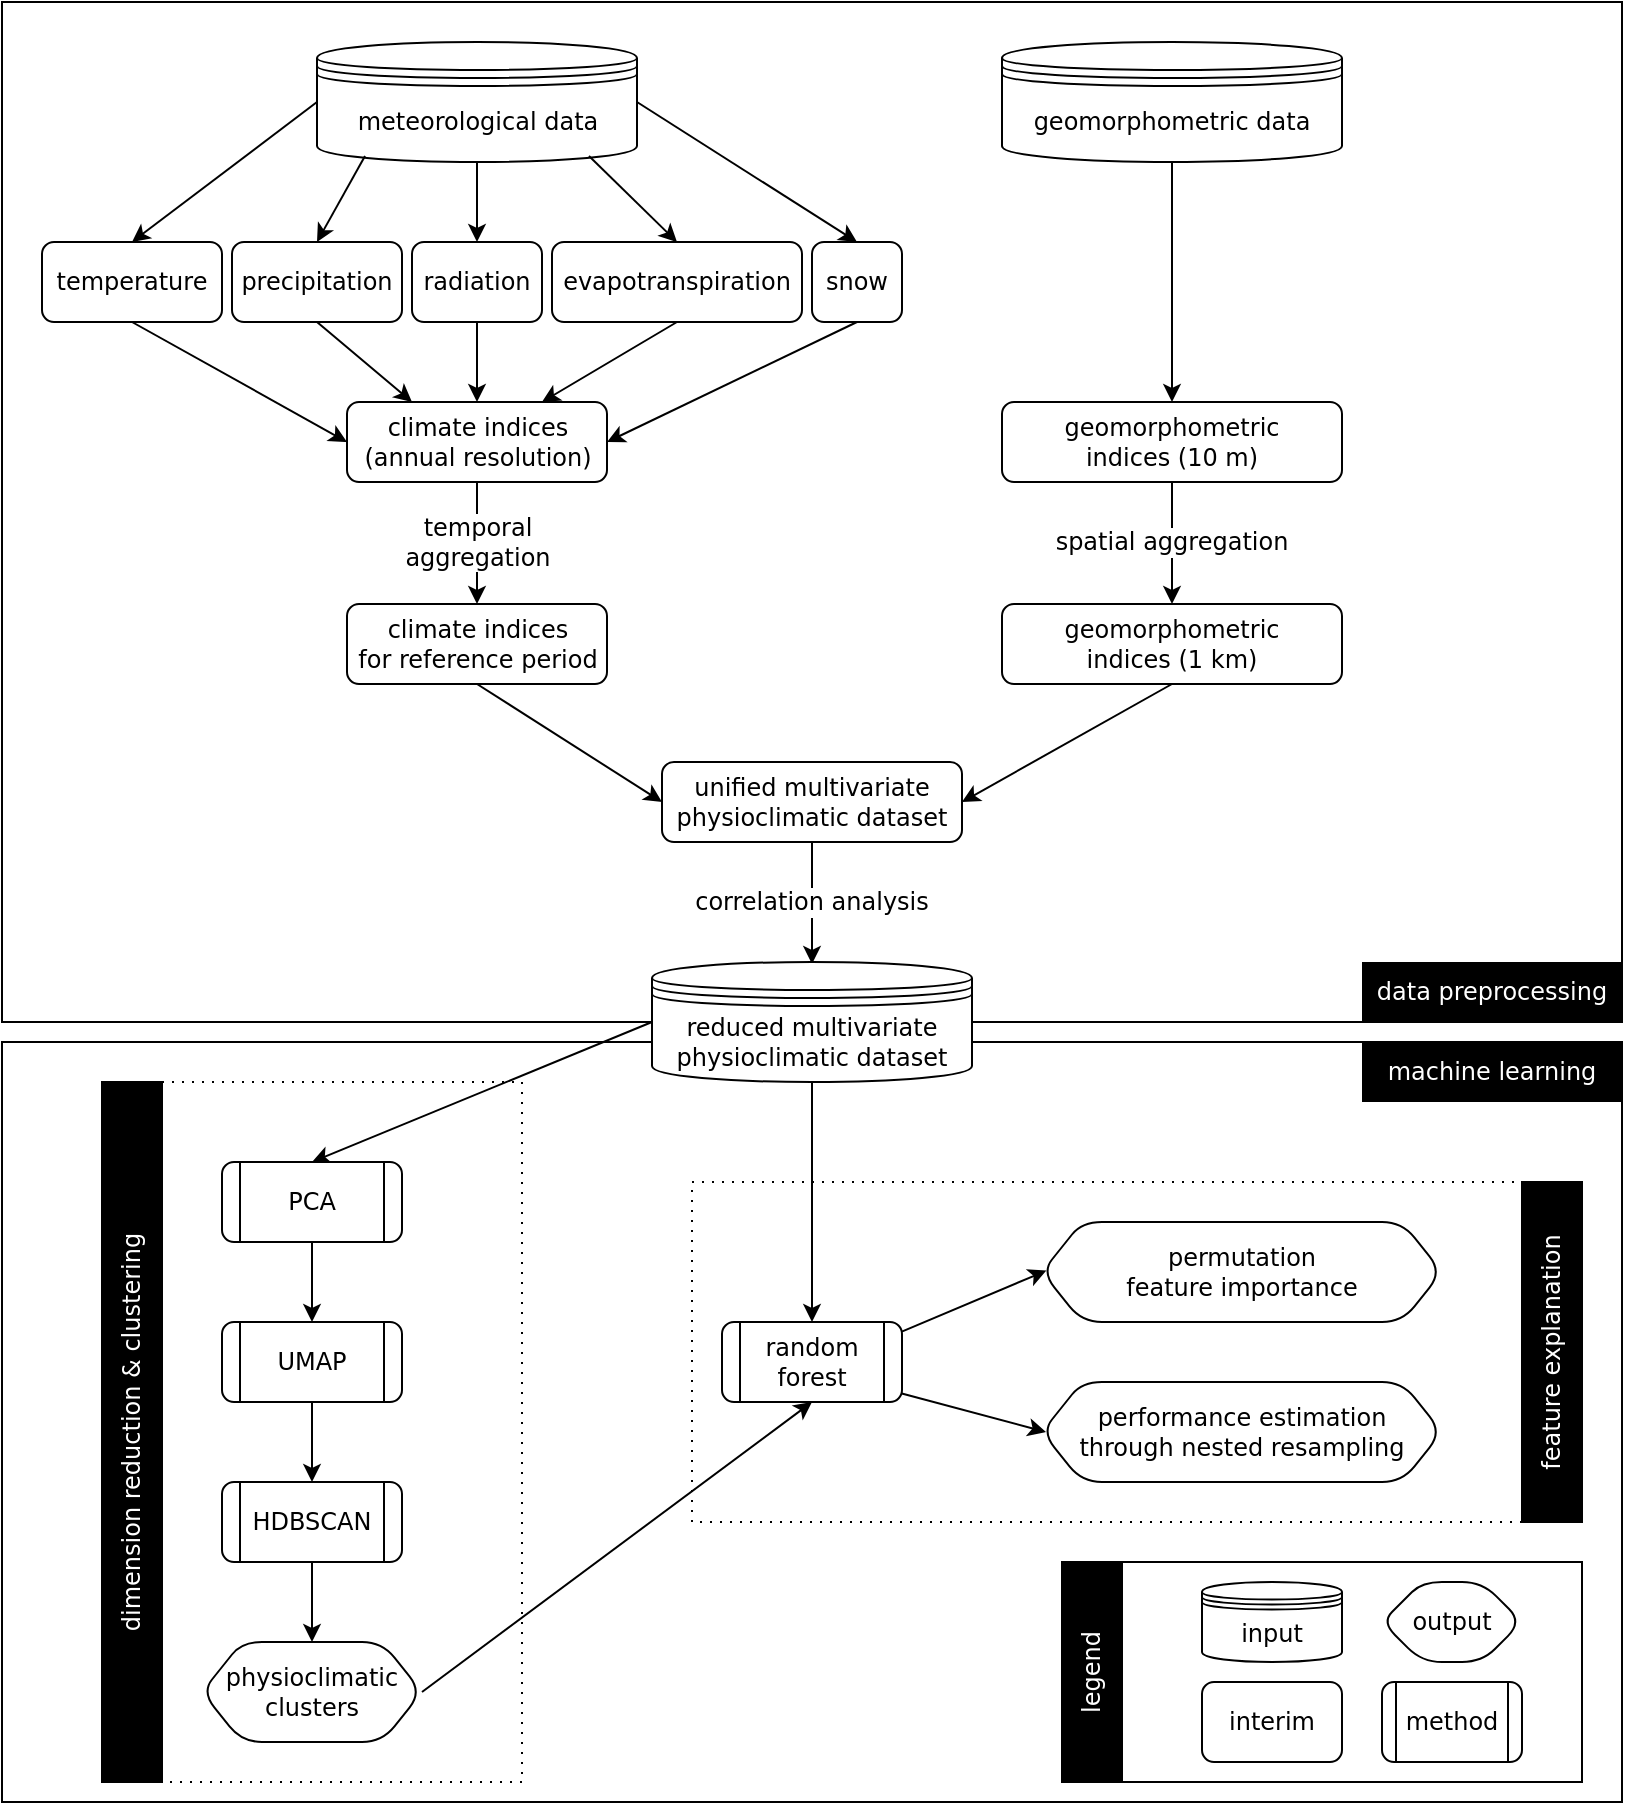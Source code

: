 <mxfile version="24.6.4" type="device">
  <diagram name="Page-1" id="ViPQN63S1mp-XaiV8Z7h">
    <mxGraphModel dx="1434" dy="765" grid="1" gridSize="10" guides="1" tooltips="1" connect="1" arrows="1" fold="1" page="1" pageScale="1" pageWidth="850" pageHeight="1100" math="0" shadow="0">
      <root>
        <mxCell id="0" />
        <mxCell id="1" parent="0" />
        <mxCell id="fKJwOzvC_GPMwq2bhwvZ-22" value="" style="rounded=0;whiteSpace=wrap;html=1;fillColor=none;fontFamily=DejaVu Sans;fontSource=https%3A%2F%2Ffonts.googleapis.com%2Fcss%3Ffamily%3DDejaVu%2BSans;" vertex="1" parent="1">
          <mxGeometry x="560" y="780" width="230" height="110" as="geometry" />
        </mxCell>
        <mxCell id="fKJwOzvC_GPMwq2bhwvZ-10" value="" style="rounded=0;whiteSpace=wrap;html=1;fillColor=none;fontFamily=DejaVu Sans;fontSource=https%3A%2F%2Ffonts.googleapis.com%2Fcss%3Ffamily%3DDejaVu%2BSans;" vertex="1" parent="1">
          <mxGeometry y="520" width="810" height="380" as="geometry" />
        </mxCell>
        <mxCell id="fKJwOzvC_GPMwq2bhwvZ-17" value="" style="rounded=0;whiteSpace=wrap;html=1;fillColor=none;dashed=1;dashPattern=1 4;fontFamily=DejaVu Sans;fontSource=https%3A%2F%2Ffonts.googleapis.com%2Fcss%3Ffamily%3DDejaVu%2BSans;" vertex="1" parent="1">
          <mxGeometry x="80" y="540" width="180" height="350" as="geometry" />
        </mxCell>
        <mxCell id="fKJwOzvC_GPMwq2bhwvZ-9" value="" style="rounded=0;whiteSpace=wrap;html=1;fillColor=none;fontFamily=DejaVu Sans;fontSource=https%3A%2F%2Ffonts.googleapis.com%2Fcss%3Ffamily%3DDejaVu%2BSans;" vertex="1" parent="1">
          <mxGeometry width="810" height="510" as="geometry" />
        </mxCell>
        <mxCell id="0fsEJkKA3HwkQEQxNkGz-1" value="&lt;font&gt;temperature&lt;/font&gt;" style="rounded=1;whiteSpace=wrap;html=1;fontFamily=DejaVu Sans;fontSource=https%3A%2F%2Ffonts.googleapis.com%2Fcss%3Ffamily%3DDejaVu%2BSans;" parent="1" vertex="1">
          <mxGeometry x="20" y="120" width="90" height="40" as="geometry" />
        </mxCell>
        <mxCell id="0fsEJkKA3HwkQEQxNkGz-2" value="&lt;font data-font-src=&quot;https://fonts.googleapis.com/css?family=DejaVu+Sans&quot;&gt;meteorological data&lt;br&gt;&lt;/font&gt;" style="shape=datastore;whiteSpace=wrap;html=1;fontFamily=DejaVu Sans;fontSource=https%3A%2F%2Ffonts.googleapis.com%2Fcss%3Ffamily%3DDejaVu%2BSans;" parent="1" vertex="1">
          <mxGeometry x="157.5" y="20" width="160" height="60" as="geometry" />
        </mxCell>
        <mxCell id="0fsEJkKA3HwkQEQxNkGz-3" value="&lt;font data-font-src=&quot;https://fonts.googleapis.com/css?family=DejaVu+Sans&quot;&gt;geomorphometric data&lt;/font&gt;" style="shape=datastore;whiteSpace=wrap;html=1;fontFamily=DejaVu Sans;fontSource=https%3A%2F%2Ffonts.googleapis.com%2Fcss%3Ffamily%3DDejaVu%2BSans;" parent="1" vertex="1">
          <mxGeometry x="500" y="20" width="170" height="60" as="geometry" />
        </mxCell>
        <mxCell id="0fsEJkKA3HwkQEQxNkGz-5" value="precipitation" style="rounded=1;whiteSpace=wrap;html=1;fontFamily=DejaVu Sans;fontSource=https%3A%2F%2Ffonts.googleapis.com%2Fcss%3Ffamily%3DDejaVu%2BSans;" parent="1" vertex="1">
          <mxGeometry x="115" y="120" width="85" height="40" as="geometry" />
        </mxCell>
        <mxCell id="0fsEJkKA3HwkQEQxNkGz-7" value="radiation" style="rounded=1;whiteSpace=wrap;html=1;fontFamily=DejaVu Sans;fontSource=https%3A%2F%2Ffonts.googleapis.com%2Fcss%3Ffamily%3DDejaVu%2BSans;glass=0;" parent="1" vertex="1">
          <mxGeometry x="205" y="120" width="65" height="40" as="geometry" />
        </mxCell>
        <mxCell id="0fsEJkKA3HwkQEQxNkGz-8" value="evapotranspiration" style="rounded=1;whiteSpace=wrap;html=1;fontFamily=DejaVu Sans;fontSource=https%3A%2F%2Ffonts.googleapis.com%2Fcss%3Ffamily%3DDejaVu%2BSans;" parent="1" vertex="1">
          <mxGeometry x="275" y="120" width="125" height="40" as="geometry" />
        </mxCell>
        <mxCell id="0fsEJkKA3HwkQEQxNkGz-9" value="snow" style="rounded=1;whiteSpace=wrap;html=1;fontFamily=DejaVu Sans;fontSource=https%3A%2F%2Ffonts.googleapis.com%2Fcss%3Ffamily%3DDejaVu%2BSans;" parent="1" vertex="1">
          <mxGeometry x="405" y="120" width="45" height="40" as="geometry" />
        </mxCell>
        <mxCell id="0fsEJkKA3HwkQEQxNkGz-13" value="" style="endArrow=classic;html=1;rounded=0;fontFamily=DejaVu Sans;fontSource=https%3A%2F%2Ffonts.googleapis.com%2Fcss%3Ffamily%3DDejaVu%2BSans;exitX=0;exitY=0.5;exitDx=0;exitDy=0;entryX=0.5;entryY=0;entryDx=0;entryDy=0;" parent="1" source="0fsEJkKA3HwkQEQxNkGz-2" target="0fsEJkKA3HwkQEQxNkGz-1" edge="1">
          <mxGeometry width="50" height="50" relative="1" as="geometry">
            <mxPoint x="410" y="330" as="sourcePoint" />
            <mxPoint x="460" y="280" as="targetPoint" />
          </mxGeometry>
        </mxCell>
        <mxCell id="0fsEJkKA3HwkQEQxNkGz-14" value="" style="endArrow=classic;html=1;rounded=0;fontFamily=DejaVu Sans;fontSource=https%3A%2F%2Ffonts.googleapis.com%2Fcss%3Ffamily%3DDejaVu%2BSans;exitX=0.15;exitY=0.95;exitDx=0;exitDy=0;entryX=0.5;entryY=0;entryDx=0;entryDy=0;exitPerimeter=0;" parent="1" source="0fsEJkKA3HwkQEQxNkGz-2" target="0fsEJkKA3HwkQEQxNkGz-5" edge="1">
          <mxGeometry width="50" height="50" relative="1" as="geometry">
            <mxPoint x="180" y="20" as="sourcePoint" />
            <mxPoint x="75" y="140" as="targetPoint" />
          </mxGeometry>
        </mxCell>
        <mxCell id="0fsEJkKA3HwkQEQxNkGz-15" value="" style="endArrow=classic;html=1;rounded=0;fontFamily=DejaVu Sans;fontSource=https%3A%2F%2Ffonts.googleapis.com%2Fcss%3Ffamily%3DDejaVu%2BSans;exitX=0.85;exitY=0.95;exitDx=0;exitDy=0;entryX=0.5;entryY=0;entryDx=0;entryDy=0;exitPerimeter=0;" parent="1" source="0fsEJkKA3HwkQEQxNkGz-2" target="0fsEJkKA3HwkQEQxNkGz-8" edge="1">
          <mxGeometry width="50" height="50" relative="1" as="geometry">
            <mxPoint x="207" y="47" as="sourcePoint" />
            <mxPoint x="175" y="140" as="targetPoint" />
          </mxGeometry>
        </mxCell>
        <mxCell id="0fsEJkKA3HwkQEQxNkGz-16" value="" style="endArrow=classic;html=1;rounded=0;fontFamily=DejaVu Sans;fontSource=https%3A%2F%2Ffonts.googleapis.com%2Fcss%3Ffamily%3DDejaVu%2BSans;exitX=0.5;exitY=1;exitDx=0;exitDy=0;entryX=0.5;entryY=0;entryDx=0;entryDy=0;" parent="1" source="0fsEJkKA3HwkQEQxNkGz-2" target="0fsEJkKA3HwkQEQxNkGz-7" edge="1">
          <mxGeometry width="50" height="50" relative="1" as="geometry">
            <mxPoint x="217" y="57" as="sourcePoint" />
            <mxPoint x="185" y="150" as="targetPoint" />
          </mxGeometry>
        </mxCell>
        <mxCell id="0fsEJkKA3HwkQEQxNkGz-17" value="" style="endArrow=classic;html=1;rounded=0;fontFamily=DejaVu Sans;fontSource=https%3A%2F%2Ffonts.googleapis.com%2Fcss%3Ffamily%3DDejaVu%2BSans;exitX=1;exitY=0.5;exitDx=0;exitDy=0;entryX=0.5;entryY=0;entryDx=0;entryDy=0;" parent="1" source="0fsEJkKA3HwkQEQxNkGz-2" target="0fsEJkKA3HwkQEQxNkGz-9" edge="1">
          <mxGeometry width="50" height="50" relative="1" as="geometry">
            <mxPoint x="227" y="67" as="sourcePoint" />
            <mxPoint x="195" y="160" as="targetPoint" />
          </mxGeometry>
        </mxCell>
        <mxCell id="0fsEJkKA3HwkQEQxNkGz-18" value="climate indices&lt;br&gt;(annual resolution)" style="rounded=1;whiteSpace=wrap;html=1;fontFamily=DejaVu Sans;fontSource=https%3A%2F%2Ffonts.googleapis.com%2Fcss%3Ffamily%3DDejaVu%2BSans;" parent="1" vertex="1">
          <mxGeometry x="172.5" y="200" width="130" height="40" as="geometry" />
        </mxCell>
        <mxCell id="0fsEJkKA3HwkQEQxNkGz-21" value="" style="endArrow=classic;html=1;rounded=0;fontFamily=DejaVu Sans;fontSource=https%3A%2F%2Ffonts.googleapis.com%2Fcss%3Ffamily%3DDejaVu%2BSans;exitX=0.5;exitY=1;exitDx=0;exitDy=0;entryX=1;entryY=0.5;entryDx=0;entryDy=0;" parent="1" source="0fsEJkKA3HwkQEQxNkGz-9" target="0fsEJkKA3HwkQEQxNkGz-18" edge="1">
          <mxGeometry width="50" height="50" relative="1" as="geometry">
            <mxPoint x="400" y="200" as="sourcePoint" />
            <mxPoint x="450" y="150" as="targetPoint" />
          </mxGeometry>
        </mxCell>
        <mxCell id="0fsEJkKA3HwkQEQxNkGz-22" value="" style="endArrow=classic;html=1;rounded=0;fontFamily=DejaVu Sans;fontSource=https%3A%2F%2Ffonts.googleapis.com%2Fcss%3Ffamily%3DDejaVu%2BSans;exitX=0.5;exitY=1;exitDx=0;exitDy=0;entryX=0;entryY=0.5;entryDx=0;entryDy=0;" parent="1" source="0fsEJkKA3HwkQEQxNkGz-1" target="0fsEJkKA3HwkQEQxNkGz-18" edge="1">
          <mxGeometry width="50" height="50" relative="1" as="geometry">
            <mxPoint x="480.0" y="180" as="sourcePoint" />
            <mxPoint x="335" y="290" as="targetPoint" />
          </mxGeometry>
        </mxCell>
        <mxCell id="0fsEJkKA3HwkQEQxNkGz-23" value="" style="endArrow=classic;html=1;rounded=0;fontFamily=DejaVu Sans;fontSource=https%3A%2F%2Ffonts.googleapis.com%2Fcss%3Ffamily%3DDejaVu%2BSans;exitX=0.5;exitY=1;exitDx=0;exitDy=0;entryX=0.75;entryY=0;entryDx=0;entryDy=0;" parent="1" source="0fsEJkKA3HwkQEQxNkGz-8" target="0fsEJkKA3HwkQEQxNkGz-18" edge="1">
          <mxGeometry width="50" height="50" relative="1" as="geometry">
            <mxPoint x="490.0" y="190" as="sourcePoint" />
            <mxPoint x="345" y="300" as="targetPoint" />
          </mxGeometry>
        </mxCell>
        <mxCell id="0fsEJkKA3HwkQEQxNkGz-24" value="" style="endArrow=classic;html=1;rounded=0;fontFamily=DejaVu Sans;fontSource=https%3A%2F%2Ffonts.googleapis.com%2Fcss%3Ffamily%3DDejaVu%2BSans;exitX=0.5;exitY=1;exitDx=0;exitDy=0;entryX=0.25;entryY=0;entryDx=0;entryDy=0;" parent="1" source="0fsEJkKA3HwkQEQxNkGz-5" target="0fsEJkKA3HwkQEQxNkGz-18" edge="1">
          <mxGeometry width="50" height="50" relative="1" as="geometry">
            <mxPoint x="500.0" y="200" as="sourcePoint" />
            <mxPoint x="355" y="310" as="targetPoint" />
          </mxGeometry>
        </mxCell>
        <mxCell id="0fsEJkKA3HwkQEQxNkGz-25" value="" style="endArrow=classic;html=1;rounded=0;fontFamily=DejaVu Sans;fontSource=https%3A%2F%2Ffonts.googleapis.com%2Fcss%3Ffamily%3DDejaVu%2BSans;exitX=0.5;exitY=1;exitDx=0;exitDy=0;entryX=0.5;entryY=0;entryDx=0;entryDy=0;" parent="1" source="0fsEJkKA3HwkQEQxNkGz-7" target="0fsEJkKA3HwkQEQxNkGz-18" edge="1">
          <mxGeometry width="50" height="50" relative="1" as="geometry">
            <mxPoint x="510.0" y="210" as="sourcePoint" />
            <mxPoint x="365" y="320" as="targetPoint" />
          </mxGeometry>
        </mxCell>
        <mxCell id="0fsEJkKA3HwkQEQxNkGz-26" value="climate indices&lt;br&gt;for reference period" style="rounded=1;whiteSpace=wrap;html=1;fontFamily=DejaVu Sans;fontSource=https%3A%2F%2Ffonts.googleapis.com%2Fcss%3Ffamily%3DDejaVu%2BSans;" parent="1" vertex="1">
          <mxGeometry x="172.5" y="301" width="130" height="40" as="geometry" />
        </mxCell>
        <mxCell id="0fsEJkKA3HwkQEQxNkGz-28" value="" style="endArrow=classic;html=1;rounded=0;fontFamily=DejaVu Sans;fontSource=https%3A%2F%2Ffonts.googleapis.com%2Fcss%3Ffamily%3DDejaVu%2BSans;exitX=0.5;exitY=1;exitDx=0;exitDy=0;entryX=0.5;entryY=0;entryDx=0;entryDy=0;" parent="1" source="0fsEJkKA3HwkQEQxNkGz-18" target="0fsEJkKA3HwkQEQxNkGz-26" edge="1">
          <mxGeometry width="50" height="50" relative="1" as="geometry">
            <mxPoint x="237.16" y="240" as="sourcePoint" />
            <mxPoint x="237.16" y="280" as="targetPoint" />
          </mxGeometry>
        </mxCell>
        <mxCell id="0fsEJkKA3HwkQEQxNkGz-29" value="geomorphometric&lt;br&gt;indices (10 m)" style="rounded=1;whiteSpace=wrap;html=1;fontFamily=DejaVu Sans;fontSource=https%3A%2F%2Ffonts.googleapis.com%2Fcss%3Ffamily%3DDejaVu%2BSans;" parent="1" vertex="1">
          <mxGeometry x="500" y="200" width="170" height="40" as="geometry" />
        </mxCell>
        <mxCell id="0fsEJkKA3HwkQEQxNkGz-30" value="geomorphometric&lt;br&gt;indices (1 km)" style="rounded=1;whiteSpace=wrap;html=1;fontFamily=DejaVu Sans;fontSource=https%3A%2F%2Ffonts.googleapis.com%2Fcss%3Ffamily%3DDejaVu%2BSans;" parent="1" vertex="1">
          <mxGeometry x="500" y="301" width="170" height="40" as="geometry" />
        </mxCell>
        <mxCell id="0fsEJkKA3HwkQEQxNkGz-31" value="" style="endArrow=classic;html=1;rounded=0;fontFamily=DejaVu Sans;fontSource=https%3A%2F%2Ffonts.googleapis.com%2Fcss%3Ffamily%3DDejaVu%2BSans;exitX=0.5;exitY=1;exitDx=0;exitDy=0;entryX=0.5;entryY=0;entryDx=0;entryDy=0;" parent="1" source="0fsEJkKA3HwkQEQxNkGz-29" target="0fsEJkKA3HwkQEQxNkGz-30" edge="1">
          <mxGeometry width="50" height="50" relative="1" as="geometry">
            <mxPoint x="580" y="240" as="sourcePoint" />
            <mxPoint x="580" y="280" as="targetPoint" />
          </mxGeometry>
        </mxCell>
        <mxCell id="0fsEJkKA3HwkQEQxNkGz-32" value="" style="endArrow=classic;html=1;rounded=0;fontFamily=DejaVu Sans;fontSource=https%3A%2F%2Ffonts.googleapis.com%2Fcss%3Ffamily%3DDejaVu%2BSans;exitX=0.5;exitY=1;exitDx=0;exitDy=0;entryX=0.5;entryY=0;entryDx=0;entryDy=0;" parent="1" source="0fsEJkKA3HwkQEQxNkGz-3" target="0fsEJkKA3HwkQEQxNkGz-29" edge="1">
          <mxGeometry width="50" height="50" relative="1" as="geometry">
            <mxPoint x="595.0" y="250" as="sourcePoint" />
            <mxPoint x="595.0" y="290" as="targetPoint" />
          </mxGeometry>
        </mxCell>
        <mxCell id="0fsEJkKA3HwkQEQxNkGz-35" value="&lt;div&gt;unified multivariate&lt;/div&gt;&lt;div&gt;physioclimatic dataset&lt;/div&gt;" style="rounded=1;whiteSpace=wrap;html=1;fontFamily=DejaVu Sans;fontSource=https%3A%2F%2Ffonts.googleapis.com%2Fcss%3Ffamily%3DDejaVu%2BSans;" parent="1" vertex="1">
          <mxGeometry x="330" y="380" width="150" height="40" as="geometry" />
        </mxCell>
        <mxCell id="0fsEJkKA3HwkQEQxNkGz-38" value="" style="endArrow=classic;html=1;rounded=0;fontFamily=DejaVu Sans;fontSource=https%3A%2F%2Ffonts.googleapis.com%2Fcss%3Ffamily%3DDejaVu%2BSans;exitX=0.5;exitY=1;exitDx=0;exitDy=0;entryX=0;entryY=0.5;entryDx=0;entryDy=0;" parent="1" source="0fsEJkKA3HwkQEQxNkGz-26" target="0fsEJkKA3HwkQEQxNkGz-35" edge="1">
          <mxGeometry width="50" height="50" relative="1" as="geometry">
            <mxPoint x="247.5" y="271" as="sourcePoint" />
            <mxPoint x="247.5" y="311" as="targetPoint" />
          </mxGeometry>
        </mxCell>
        <mxCell id="0fsEJkKA3HwkQEQxNkGz-39" value="" style="endArrow=classic;html=1;rounded=0;fontFamily=DejaVu Sans;fontSource=https%3A%2F%2Ffonts.googleapis.com%2Fcss%3Ffamily%3DDejaVu%2BSans;exitX=0.5;exitY=1;exitDx=0;exitDy=0;entryX=1;entryY=0.5;entryDx=0;entryDy=0;" parent="1" source="0fsEJkKA3HwkQEQxNkGz-30" target="0fsEJkKA3HwkQEQxNkGz-35" edge="1">
          <mxGeometry width="50" height="50" relative="1" as="geometry">
            <mxPoint x="247.5" y="351" as="sourcePoint" />
            <mxPoint x="340" y="411" as="targetPoint" />
          </mxGeometry>
        </mxCell>
        <mxCell id="0fsEJkKA3HwkQEQxNkGz-41" value="" style="endArrow=classic;html=1;rounded=0;fontFamily=DejaVu Sans;fontSource=https%3A%2F%2Ffonts.googleapis.com%2Fcss%3Ffamily%3DDejaVu%2BSans;exitX=0.5;exitY=1;exitDx=0;exitDy=0;entryX=0.5;entryY=0;entryDx=0;entryDy=0;" parent="1" source="0fsEJkKA3HwkQEQxNkGz-35" edge="1">
          <mxGeometry width="50" height="50" relative="1" as="geometry">
            <mxPoint x="400" y="441" as="sourcePoint" />
            <mxPoint x="405" y="481" as="targetPoint" />
          </mxGeometry>
        </mxCell>
        <mxCell id="0fsEJkKA3HwkQEQxNkGz-58" style="edgeStyle=orthogonalEdgeStyle;rounded=0;orthogonalLoop=1;jettySize=auto;html=1;exitX=0.5;exitY=1;exitDx=0;exitDy=0;fontFamily=DejaVu Sans;fontSource=https%3A%2F%2Ffonts.googleapis.com%2Fcss%3Ffamily%3DDejaVu%2BSans;entryX=0.5;entryY=0;entryDx=0;entryDy=0;" parent="1" source="0fsEJkKA3HwkQEQxNkGz-43" target="0fsEJkKA3HwkQEQxNkGz-55" edge="1">
          <mxGeometry relative="1" as="geometry">
            <mxPoint x="404.793" y="601" as="targetPoint" />
          </mxGeometry>
        </mxCell>
        <mxCell id="0fsEJkKA3HwkQEQxNkGz-43" value="&lt;div&gt;reduced multivariate&lt;/div&gt;&lt;div&gt;physioclimatic dataset&lt;br&gt;&lt;/div&gt;&lt;font data-font-src=&quot;https://fonts.googleapis.com/css?family=DejaVu+Sans&quot;&gt;&lt;/font&gt;" style="shape=datastore;whiteSpace=wrap;html=1;fontFamily=DejaVu Sans;fontSource=https%3A%2F%2Ffonts.googleapis.com%2Fcss%3Ffamily%3DDejaVu%2BSans;" parent="1" vertex="1">
          <mxGeometry x="325" y="480" width="160" height="60" as="geometry" />
        </mxCell>
        <mxCell id="0fsEJkKA3HwkQEQxNkGz-47" value="physioclimatic clusters" style="shape=hexagon;perimeter=hexagonPerimeter2;whiteSpace=wrap;html=1;fixedSize=1;rounded=1;glass=0;sketch=0;fontFamily=DejaVu Sans;fontSource=https%3A%2F%2Ffonts.googleapis.com%2Fcss%3Ffamily%3DDejaVu%2BSans;" parent="1" vertex="1">
          <mxGeometry x="100" y="820" width="110" height="50" as="geometry" />
        </mxCell>
        <mxCell id="0fsEJkKA3HwkQEQxNkGz-48" value="" style="endArrow=classic;html=1;rounded=0;fontFamily=DejaVu Sans;fontSource=https%3A%2F%2Ffonts.googleapis.com%2Fcss%3Ffamily%3DDejaVu%2BSans;exitX=0;exitY=0.5;exitDx=0;exitDy=0;entryX=0.5;entryY=0;entryDx=0;entryDy=0;" parent="1" source="0fsEJkKA3HwkQEQxNkGz-43" edge="1" target="0fsEJkKA3HwkQEQxNkGz-52">
          <mxGeometry width="50" height="50" relative="1" as="geometry">
            <mxPoint x="310" y="721" as="sourcePoint" />
            <mxPoint x="223.75" y="581" as="targetPoint" />
          </mxGeometry>
        </mxCell>
        <mxCell id="0fsEJkKA3HwkQEQxNkGz-49" value="" style="endArrow=classic;html=1;rounded=0;fontFamily=DejaVu Sans;fontSource=https%3A%2F%2Ffonts.googleapis.com%2Fcss%3Ffamily%3DDejaVu%2BSans;entryX=0.5;entryY=0;entryDx=0;entryDy=0;exitX=0.5;exitY=1;exitDx=0;exitDy=0;" parent="1" edge="1" target="0fsEJkKA3HwkQEQxNkGz-53" source="0fsEJkKA3HwkQEQxNkGz-52">
          <mxGeometry width="50" height="50" relative="1" as="geometry">
            <mxPoint x="153.41" y="621" as="sourcePoint" />
            <mxPoint x="153.41" y="661" as="targetPoint" />
          </mxGeometry>
        </mxCell>
        <mxCell id="0fsEJkKA3HwkQEQxNkGz-50" value="" style="endArrow=classic;html=1;rounded=0;fontFamily=DejaVu Sans;fontSource=https%3A%2F%2Ffonts.googleapis.com%2Fcss%3Ffamily%3DDejaVu%2BSans;entryX=0.5;entryY=0;entryDx=0;entryDy=0;exitX=0.5;exitY=1;exitDx=0;exitDy=0;" parent="1" edge="1" target="0fsEJkKA3HwkQEQxNkGz-54" source="0fsEJkKA3HwkQEQxNkGz-53">
          <mxGeometry width="50" height="50" relative="1" as="geometry">
            <mxPoint x="153.41" y="701" as="sourcePoint" />
            <mxPoint x="153.41" y="741" as="targetPoint" />
          </mxGeometry>
        </mxCell>
        <mxCell id="0fsEJkKA3HwkQEQxNkGz-51" value="" style="endArrow=classic;html=1;rounded=0;fontFamily=DejaVu Sans;fontSource=https%3A%2F%2Ffonts.googleapis.com%2Fcss%3Ffamily%3DDejaVu%2BSans;exitX=0.5;exitY=1;exitDx=0;exitDy=0;entryX=0.5;entryY=0;entryDx=0;entryDy=0;" parent="1" edge="1" target="0fsEJkKA3HwkQEQxNkGz-47" source="0fsEJkKA3HwkQEQxNkGz-54">
          <mxGeometry width="50" height="50" relative="1" as="geometry">
            <mxPoint x="153.41" y="781" as="sourcePoint" />
            <mxPoint x="153.41" y="821" as="targetPoint" />
          </mxGeometry>
        </mxCell>
        <mxCell id="0fsEJkKA3HwkQEQxNkGz-52" value="PCA" style="shape=process;whiteSpace=wrap;html=1;backgroundOutline=1;rounded=1;glass=0;sketch=0;fontFamily=DejaVu Sans;fontSource=https%3A%2F%2Ffonts.googleapis.com%2Fcss%3Ffamily%3DDejaVu%2BSans;" parent="1" vertex="1">
          <mxGeometry x="110" y="580" width="90" height="40" as="geometry" />
        </mxCell>
        <mxCell id="0fsEJkKA3HwkQEQxNkGz-53" value="UMAP" style="shape=process;whiteSpace=wrap;html=1;backgroundOutline=1;rounded=1;glass=0;sketch=0;fontFamily=DejaVu Sans;fontSource=https%3A%2F%2Ffonts.googleapis.com%2Fcss%3Ffamily%3DDejaVu%2BSans;" parent="1" vertex="1">
          <mxGeometry x="110" y="660" width="90" height="40" as="geometry" />
        </mxCell>
        <mxCell id="0fsEJkKA3HwkQEQxNkGz-54" value="HDBSCAN" style="shape=process;whiteSpace=wrap;html=1;backgroundOutline=1;rounded=1;glass=0;sketch=0;fontFamily=DejaVu Sans;fontSource=https%3A%2F%2Ffonts.googleapis.com%2Fcss%3Ffamily%3DDejaVu%2BSans;" parent="1" vertex="1">
          <mxGeometry x="110" y="740" width="90" height="40" as="geometry" />
        </mxCell>
        <mxCell id="0fsEJkKA3HwkQEQxNkGz-55" value="random forest" style="shape=process;whiteSpace=wrap;html=1;backgroundOutline=1;rounded=1;glass=0;sketch=0;fontFamily=DejaVu Sans;fontSource=https%3A%2F%2Ffonts.googleapis.com%2Fcss%3Ffamily%3DDejaVu%2BSans;" parent="1" vertex="1">
          <mxGeometry x="360" y="660" width="90" height="40" as="geometry" />
        </mxCell>
        <mxCell id="0fsEJkKA3HwkQEQxNkGz-57" value="" style="endArrow=classic;html=1;rounded=0;fontFamily=DejaVu Sans;fontSource=https%3A%2F%2Ffonts.googleapis.com%2Fcss%3Ffamily%3DDejaVu%2BSans;exitX=1;exitY=0.5;exitDx=0;exitDy=0;entryX=0.5;entryY=1;entryDx=0;entryDy=0;" parent="1" source="0fsEJkKA3HwkQEQxNkGz-47" target="0fsEJkKA3HwkQEQxNkGz-55" edge="1">
          <mxGeometry width="50" height="50" relative="1" as="geometry">
            <mxPoint x="310" y="781" as="sourcePoint" />
            <mxPoint x="360" y="731" as="targetPoint" />
          </mxGeometry>
        </mxCell>
        <mxCell id="0fsEJkKA3HwkQEQxNkGz-59" value="permutation&lt;br&gt;feature importance" style="shape=hexagon;perimeter=hexagonPerimeter2;whiteSpace=wrap;html=1;fixedSize=1;rounded=1;glass=0;sketch=0;fontFamily=DejaVu Sans;fontSource=https%3A%2F%2Ffonts.googleapis.com%2Fcss%3Ffamily%3DDejaVu%2BSans;" parent="1" vertex="1">
          <mxGeometry x="520" y="610" width="200" height="50" as="geometry" />
        </mxCell>
        <mxCell id="0fsEJkKA3HwkQEQxNkGz-60" value="&lt;div&gt;performance estimation&lt;/div&gt;&lt;div&gt;through nested resampling&lt;br&gt;&lt;/div&gt;" style="shape=hexagon;perimeter=hexagonPerimeter2;whiteSpace=wrap;html=1;fixedSize=1;rounded=1;glass=0;sketch=0;fontFamily=DejaVu Sans;fontSource=https%3A%2F%2Ffonts.googleapis.com%2Fcss%3Ffamily%3DDejaVu%2BSans;" parent="1" vertex="1">
          <mxGeometry x="520" y="690" width="200" height="50" as="geometry" />
        </mxCell>
        <mxCell id="0fsEJkKA3HwkQEQxNkGz-61" value="" style="endArrow=classic;html=1;rounded=0;fontFamily=DejaVu Sans;fontSource=https%3A%2F%2Ffonts.googleapis.com%2Fcss%3Ffamily%3DDejaVu%2BSans;exitX=0.999;exitY=0.893;exitDx=0;exitDy=0;entryX=0.01;entryY=0.5;entryDx=0;entryDy=0;exitPerimeter=0;entryPerimeter=0;" parent="1" source="0fsEJkKA3HwkQEQxNkGz-55" target="0fsEJkKA3HwkQEQxNkGz-60" edge="1">
          <mxGeometry width="50" height="50" relative="1" as="geometry">
            <mxPoint x="485.0" y="721" as="sourcePoint" />
            <mxPoint x="485.0" y="761" as="targetPoint" />
          </mxGeometry>
        </mxCell>
        <mxCell id="0fsEJkKA3HwkQEQxNkGz-62" value="" style="endArrow=classic;html=1;rounded=0;fontFamily=DejaVu Sans;fontSource=https%3A%2F%2Ffonts.googleapis.com%2Fcss%3Ffamily%3DDejaVu%2BSans;entryX=0.011;entryY=0.486;entryDx=0;entryDy=0;exitX=0.999;exitY=0.12;exitDx=0;exitDy=0;exitPerimeter=0;entryPerimeter=0;" parent="1" source="0fsEJkKA3HwkQEQxNkGz-55" target="0fsEJkKA3HwkQEQxNkGz-59" edge="1">
          <mxGeometry width="50" height="50" relative="1" as="geometry">
            <mxPoint x="450" y="661" as="sourcePoint" />
            <mxPoint x="530.0" y="666" as="targetPoint" />
          </mxGeometry>
        </mxCell>
        <mxCell id="fKJwOzvC_GPMwq2bhwvZ-2" value="&lt;font&gt;temporal aggregation&lt;br&gt;&lt;/font&gt;" style="text;html=1;align=center;verticalAlign=middle;whiteSpace=wrap;rounded=0;labelBackgroundColor=default;fontFamily=DejaVu Sans;fontSource=https%3A%2F%2Ffonts.googleapis.com%2Fcss%3Ffamily%3DDejaVu%2BSans;" vertex="1" parent="1">
          <mxGeometry x="177.5" y="250" width="120" height="40" as="geometry" />
        </mxCell>
        <mxCell id="fKJwOzvC_GPMwq2bhwvZ-3" value="&lt;font&gt;spatial aggregation&lt;br&gt;&lt;/font&gt;" style="text;html=1;align=center;verticalAlign=middle;whiteSpace=wrap;rounded=0;labelBackgroundColor=default;fontFamily=DejaVu Sans;fontSource=https%3A%2F%2Ffonts.googleapis.com%2Fcss%3Ffamily%3DDejaVu%2BSans;" vertex="1" parent="1">
          <mxGeometry x="525" y="250" width="120" height="40" as="geometry" />
        </mxCell>
        <mxCell id="fKJwOzvC_GPMwq2bhwvZ-4" value="&lt;font&gt;correlation analysis&lt;br&gt;&lt;/font&gt;" style="text;html=1;align=center;verticalAlign=middle;whiteSpace=wrap;rounded=0;labelBackgroundColor=default;fontFamily=DejaVu Sans;fontSource=https%3A%2F%2Ffonts.googleapis.com%2Fcss%3Ffamily%3DDejaVu%2BSans;" vertex="1" parent="1">
          <mxGeometry x="345" y="430" width="120" height="40" as="geometry" />
        </mxCell>
        <mxCell id="fKJwOzvC_GPMwq2bhwvZ-5" value="method" style="shape=process;whiteSpace=wrap;html=1;backgroundOutline=1;rounded=1;glass=0;sketch=0;fontFamily=DejaVu Sans;fontSource=https%3A%2F%2Ffonts.googleapis.com%2Fcss%3Ffamily%3DDejaVu%2BSans;" vertex="1" parent="1">
          <mxGeometry x="690" y="840" width="70" height="40" as="geometry" />
        </mxCell>
        <mxCell id="fKJwOzvC_GPMwq2bhwvZ-6" value="&lt;div&gt;output&lt;/div&gt;" style="shape=hexagon;perimeter=hexagonPerimeter2;whiteSpace=wrap;html=1;fixedSize=1;rounded=1;glass=0;sketch=0;fontFamily=DejaVu Sans;fontSource=https%3A%2F%2Ffonts.googleapis.com%2Fcss%3Ffamily%3DDejaVu%2BSans;" vertex="1" parent="1">
          <mxGeometry x="690" y="790" width="70" height="40" as="geometry" />
        </mxCell>
        <mxCell id="fKJwOzvC_GPMwq2bhwvZ-7" value="input" style="shape=datastore;whiteSpace=wrap;html=1;fontFamily=DejaVu Sans;fontSource=https%3A%2F%2Ffonts.googleapis.com%2Fcss%3Ffamily%3DDejaVu%2BSans;" vertex="1" parent="1">
          <mxGeometry x="600" y="790" width="70" height="40" as="geometry" />
        </mxCell>
        <mxCell id="fKJwOzvC_GPMwq2bhwvZ-8" value="interim" style="rounded=1;whiteSpace=wrap;html=1;fontFamily=DejaVu Sans;fontSource=https%3A%2F%2Ffonts.googleapis.com%2Fcss%3Ffamily%3DDejaVu%2BSans;" vertex="1" parent="1">
          <mxGeometry x="600" y="840" width="70" height="40" as="geometry" />
        </mxCell>
        <mxCell id="fKJwOzvC_GPMwq2bhwvZ-14" value="&lt;font&gt;machine learning&lt;/font&gt;" style="rounded=0;whiteSpace=wrap;html=1;fontColor=#FFFFFF;labelBackgroundColor=none;fillColor=#000000;strokeColor=none;fontFamily=DejaVu Sans;fontSource=https%3A%2F%2Ffonts.googleapis.com%2Fcss%3Ffamily%3DDejaVu%2BSans;" vertex="1" parent="1">
          <mxGeometry x="680" y="520" width="130" height="30" as="geometry" />
        </mxCell>
        <mxCell id="fKJwOzvC_GPMwq2bhwvZ-16" value="&lt;font color=&quot;#ffffff&quot;&gt;data preprocessing&lt;br&gt;&lt;/font&gt;" style="rounded=0;whiteSpace=wrap;html=1;fillColor=#000000;strokeColor=none;fontFamily=DejaVu Sans;fontSource=https%3A%2F%2Ffonts.googleapis.com%2Fcss%3Ffamily%3DDejaVu%2BSans;" vertex="1" parent="1">
          <mxGeometry x="680" y="480" width="130" height="30" as="geometry" />
        </mxCell>
        <mxCell id="fKJwOzvC_GPMwq2bhwvZ-18" value="" style="rounded=0;whiteSpace=wrap;html=1;fillColor=none;dashed=1;dashPattern=1 4;fontFamily=DejaVu Sans;fontSource=https%3A%2F%2Ffonts.googleapis.com%2Fcss%3Ffamily%3DDejaVu%2BSans;" vertex="1" parent="1">
          <mxGeometry x="345" y="590" width="415" height="170" as="geometry" />
        </mxCell>
        <mxCell id="fKJwOzvC_GPMwq2bhwvZ-20" value="&lt;font&gt;dimension reduction &amp;amp; clustering&lt;br&gt;&lt;/font&gt;" style="rounded=0;whiteSpace=wrap;html=1;fontColor=#FFFFFF;labelBackgroundColor=none;fillColor=#000000;horizontal=0;strokeColor=default;fontFamily=DejaVu Sans;fontSource=https%3A%2F%2Ffonts.googleapis.com%2Fcss%3Ffamily%3DDejaVu%2BSans;" vertex="1" parent="1">
          <mxGeometry x="50" y="540" width="30" height="350" as="geometry" />
        </mxCell>
        <mxCell id="fKJwOzvC_GPMwq2bhwvZ-21" value="&lt;font&gt;feature explanation&lt;br&gt;&lt;/font&gt;" style="rounded=0;whiteSpace=wrap;html=1;fontColor=#FFFFFF;labelBackgroundColor=none;fillColor=#000000;horizontal=0;strokeColor=default;fontFamily=DejaVu Sans;fontSource=https%3A%2F%2Ffonts.googleapis.com%2Fcss%3Ffamily%3DDejaVu%2BSans;" vertex="1" parent="1">
          <mxGeometry x="760" y="590" width="30" height="170" as="geometry" />
        </mxCell>
        <mxCell id="fKJwOzvC_GPMwq2bhwvZ-23" value="legend&lt;font&gt;&lt;br&gt;&lt;/font&gt;" style="rounded=0;whiteSpace=wrap;html=1;fontColor=#FFFFFF;labelBackgroundColor=none;fillColor=#000000;horizontal=0;strokeColor=default;fontFamily=DejaVu Sans;fontSource=https%3A%2F%2Ffonts.googleapis.com%2Fcss%3Ffamily%3DDejaVu%2BSans;" vertex="1" parent="1">
          <mxGeometry x="530" y="780" width="30" height="110" as="geometry" />
        </mxCell>
      </root>
    </mxGraphModel>
  </diagram>
</mxfile>
